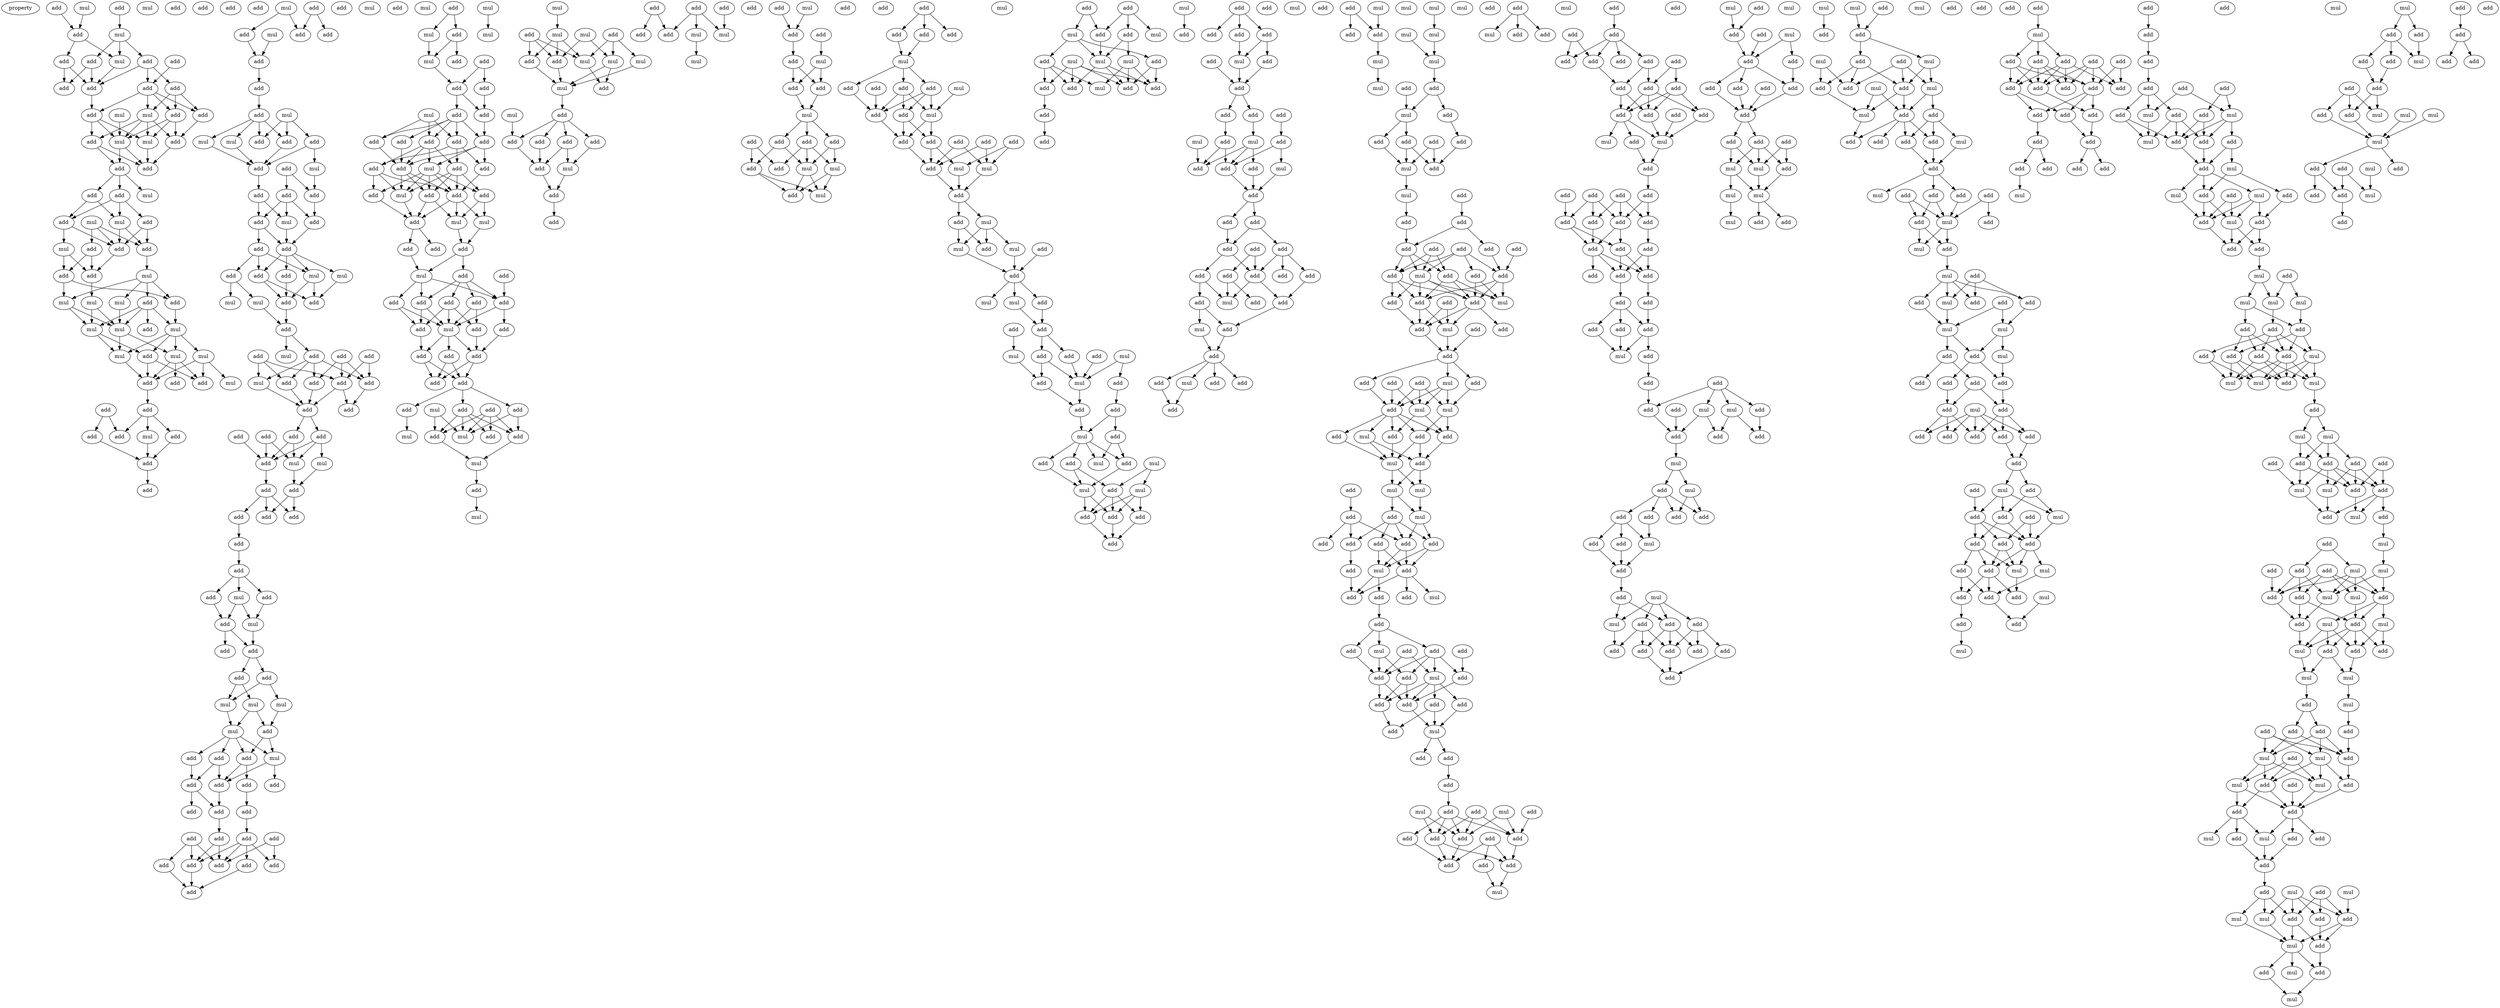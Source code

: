 digraph {
    node [fontcolor=black]
    property [mul=2,lf=1.1]
    0 [ label = mul ];
    1 [ label = add ];
    2 [ label = mul ];
    3 [ label = add ];
    4 [ label = mul ];
    5 [ label = add ];
    6 [ label = add ];
    7 [ label = mul ];
    8 [ label = add ];
    9 [ label = add ];
    10 [ label = add ];
    11 [ label = add ];
    12 [ label = add ];
    13 [ label = add ];
    14 [ label = add ];
    15 [ label = mul ];
    16 [ label = mul ];
    17 [ label = add ];
    18 [ label = add ];
    19 [ label = add ];
    20 [ label = mul ];
    21 [ label = mul ];
    22 [ label = add ];
    23 [ label = add ];
    24 [ label = add ];
    25 [ label = add ];
    26 [ label = add ];
    27 [ label = add ];
    28 [ label = mul ];
    29 [ label = add ];
    30 [ label = mul ];
    31 [ label = mul ];
    32 [ label = add ];
    33 [ label = mul ];
    34 [ label = add ];
    35 [ label = add ];
    36 [ label = add ];
    37 [ label = mul ];
    38 [ label = add ];
    39 [ label = add ];
    40 [ label = add ];
    41 [ label = mul ];
    42 [ label = add ];
    43 [ label = mul ];
    44 [ label = mul ];
    45 [ label = add ];
    46 [ label = mul ];
    47 [ label = mul ];
    48 [ label = mul ];
    49 [ label = add ];
    50 [ label = mul ];
    51 [ label = mul ];
    52 [ label = mul ];
    53 [ label = add ];
    54 [ label = add ];
    55 [ label = mul ];
    56 [ label = add ];
    57 [ label = add ];
    58 [ label = add ];
    59 [ label = add ];
    60 [ label = add ];
    61 [ label = add ];
    62 [ label = mul ];
    63 [ label = add ];
    64 [ label = add ];
    65 [ label = add ];
    66 [ label = add ];
    67 [ label = add ];
    68 [ label = add ];
    69 [ label = mul ];
    70 [ label = add ];
    71 [ label = add ];
    72 [ label = add ];
    73 [ label = add ];
    74 [ label = mul ];
    75 [ label = add ];
    76 [ label = add ];
    77 [ label = mul ];
    78 [ label = add ];
    79 [ label = mul ];
    80 [ label = add ];
    81 [ label = mul ];
    82 [ label = add ];
    83 [ label = add ];
    84 [ label = mul ];
    85 [ label = add ];
    86 [ label = add ];
    87 [ label = add ];
    88 [ label = add ];
    89 [ label = add ];
    90 [ label = add ];
    91 [ label = add ];
    92 [ label = mul ];
    93 [ label = add ];
    94 [ label = add ];
    95 [ label = add ];
    96 [ label = mul ];
    97 [ label = mul ];
    98 [ label = add ];
    99 [ label = add ];
    100 [ label = mul ];
    101 [ label = mul ];
    102 [ label = add ];
    103 [ label = add ];
    104 [ label = add ];
    105 [ label = add ];
    106 [ label = add ];
    107 [ label = mul ];
    108 [ label = add ];
    109 [ label = add ];
    110 [ label = add ];
    111 [ label = mul ];
    112 [ label = add ];
    113 [ label = add ];
    114 [ label = add ];
    115 [ label = add ];
    116 [ label = add ];
    117 [ label = add ];
    118 [ label = add ];
    119 [ label = add ];
    120 [ label = add ];
    121 [ label = add ];
    122 [ label = mul ];
    123 [ label = mul ];
    124 [ label = add ];
    125 [ label = add ];
    126 [ label = add ];
    127 [ label = add ];
    128 [ label = add ];
    129 [ label = add ];
    130 [ label = mul ];
    131 [ label = add ];
    132 [ label = add ];
    133 [ label = mul ];
    134 [ label = add ];
    135 [ label = add ];
    136 [ label = add ];
    137 [ label = add ];
    138 [ label = mul ];
    139 [ label = add ];
    140 [ label = add ];
    141 [ label = add ];
    142 [ label = add ];
    143 [ label = mul ];
    144 [ label = mul ];
    145 [ label = mul ];
    146 [ label = mul ];
    147 [ label = add ];
    148 [ label = add ];
    149 [ label = add ];
    150 [ label = mul ];
    151 [ label = add ];
    152 [ label = mul ];
    153 [ label = add ];
    154 [ label = add ];
    155 [ label = add ];
    156 [ label = add ];
    157 [ label = add ];
    158 [ label = add ];
    159 [ label = add ];
    160 [ label = add ];
    161 [ label = add ];
    162 [ label = add ];
    163 [ label = add ];
    164 [ label = add ];
    165 [ label = add ];
    166 [ label = add ];
    167 [ label = add ];
    168 [ label = add ];
    169 [ label = add ];
    170 [ label = add ];
    171 [ label = mul ];
    172 [ label = add ];
    173 [ label = add ];
    174 [ label = add ];
    175 [ label = mul ];
    176 [ label = add ];
    177 [ label = add ];
    178 [ label = mul ];
    179 [ label = add ];
    180 [ label = add ];
    181 [ label = add ];
    182 [ label = add ];
    183 [ label = add ];
    184 [ label = add ];
    185 [ label = add ];
    186 [ label = add ];
    187 [ label = mul ];
    188 [ label = add ];
    189 [ label = add ];
    190 [ label = add ];
    191 [ label = mul ];
    192 [ label = add ];
    193 [ label = add ];
    194 [ label = add ];
    195 [ label = add ];
    196 [ label = mul ];
    197 [ label = mul ];
    198 [ label = add ];
    199 [ label = add ];
    200 [ label = add ];
    201 [ label = add ];
    202 [ label = mul ];
    203 [ label = add ];
    204 [ label = add ];
    205 [ label = add ];
    206 [ label = add ];
    207 [ label = add ];
    208 [ label = add ];
    209 [ label = add ];
    210 [ label = add ];
    211 [ label = add ];
    212 [ label = add ];
    213 [ label = mul ];
    214 [ label = add ];
    215 [ label = add ];
    216 [ label = add ];
    217 [ label = add ];
    218 [ label = add ];
    219 [ label = mul ];
    220 [ label = add ];
    221 [ label = add ];
    222 [ label = add ];
    223 [ label = add ];
    224 [ label = add ];
    225 [ label = mul ];
    226 [ label = add ];
    227 [ label = mul ];
    228 [ label = add ];
    229 [ label = mul ];
    230 [ label = add ];
    231 [ label = mul ];
    232 [ label = mul ];
    233 [ label = mul ];
    234 [ label = mul ];
    235 [ label = mul ];
    236 [ label = mul ];
    237 [ label = add ];
    238 [ label = add ];
    239 [ label = mul ];
    240 [ label = mul ];
    241 [ label = mul ];
    242 [ label = add ];
    243 [ label = add ];
    244 [ label = add ];
    245 [ label = mul ];
    246 [ label = add ];
    247 [ label = mul ];
    248 [ label = add ];
    249 [ label = add ];
    250 [ label = add ];
    251 [ label = add ];
    252 [ label = add ];
    253 [ label = mul ];
    254 [ label = add ];
    255 [ label = add ];
    256 [ label = add ];
    257 [ label = add ];
    258 [ label = add ];
    259 [ label = mul ];
    260 [ label = add ];
    261 [ label = mul ];
    262 [ label = add ];
    263 [ label = mul ];
    264 [ label = add ];
    265 [ label = add ];
    266 [ label = mul ];
    267 [ label = add ];
    268 [ label = add ];
    269 [ label = add ];
    270 [ label = add ];
    271 [ label = mul ];
    272 [ label = add ];
    273 [ label = add ];
    274 [ label = mul ];
    275 [ label = add ];
    276 [ label = add ];
    277 [ label = add ];
    278 [ label = add ];
    279 [ label = add ];
    280 [ label = mul ];
    281 [ label = add ];
    282 [ label = add ];
    283 [ label = mul ];
    284 [ label = add ];
    285 [ label = mul ];
    286 [ label = add ];
    287 [ label = add ];
    288 [ label = add ];
    289 [ label = add ];
    290 [ label = mul ];
    291 [ label = add ];
    292 [ label = add ];
    293 [ label = add ];
    294 [ label = mul ];
    295 [ label = add ];
    296 [ label = add ];
    297 [ label = add ];
    298 [ label = mul ];
    299 [ label = add ];
    300 [ label = add ];
    301 [ label = add ];
    302 [ label = add ];
    303 [ label = add ];
    304 [ label = add ];
    305 [ label = mul ];
    306 [ label = mul ];
    307 [ label = add ];
    308 [ label = mul ];
    309 [ label = add ];
    310 [ label = mul ];
    311 [ label = add ];
    312 [ label = add ];
    313 [ label = mul ];
    314 [ label = mul ];
    315 [ label = add ];
    316 [ label = mul ];
    317 [ label = add ];
    318 [ label = mul ];
    319 [ label = add ];
    320 [ label = add ];
    321 [ label = mul ];
    322 [ label = add ];
    323 [ label = add ];
    324 [ label = add ];
    325 [ label = mul ];
    326 [ label = add ];
    327 [ label = mul ];
    328 [ label = add ];
    329 [ label = add ];
    330 [ label = add ];
    331 [ label = mul ];
    332 [ label = add ];
    333 [ label = add ];
    334 [ label = add ];
    335 [ label = add ];
    336 [ label = mul ];
    337 [ label = mul ];
    338 [ label = add ];
    339 [ label = mul ];
    340 [ label = mul ];
    341 [ label = add ];
    342 [ label = add ];
    343 [ label = add ];
    344 [ label = add ];
    345 [ label = add ];
    346 [ label = add ];
    347 [ label = mul ];
    348 [ label = add ];
    349 [ label = add ];
    350 [ label = mul ];
    351 [ label = add ];
    352 [ label = mul ];
    353 [ label = mul ];
    354 [ label = add ];
    355 [ label = mul ];
    356 [ label = add ];
    357 [ label = add ];
    358 [ label = add ];
    359 [ label = add ];
    360 [ label = mul ];
    361 [ label = add ];
    362 [ label = add ];
    363 [ label = mul ];
    364 [ label = add ];
    365 [ label = add ];
    366 [ label = add ];
    367 [ label = add ];
    368 [ label = add ];
    369 [ label = add ];
    370 [ label = mul ];
    371 [ label = add ];
    372 [ label = add ];
    373 [ label = add ];
    374 [ label = add ];
    375 [ label = add ];
    376 [ label = mul ];
    377 [ label = add ];
    378 [ label = mul ];
    379 [ label = add ];
    380 [ label = mul ];
    381 [ label = add ];
    382 [ label = add ];
    383 [ label = add ];
    384 [ label = add ];
    385 [ label = add ];
    386 [ label = add ];
    387 [ label = add ];
    388 [ label = add ];
    389 [ label = add ];
    390 [ label = add ];
    391 [ label = add ];
    392 [ label = add ];
    393 [ label = add ];
    394 [ label = add ];
    395 [ label = add ];
    396 [ label = mul ];
    397 [ label = add ];
    398 [ label = add ];
    399 [ label = add ];
    400 [ label = add ];
    401 [ label = mul ];
    402 [ label = add ];
    403 [ label = mul ];
    404 [ label = add ];
    405 [ label = add ];
    406 [ label = mul ];
    407 [ label = add ];
    408 [ label = add ];
    409 [ label = add ];
    410 [ label = add ];
    411 [ label = mul ];
    412 [ label = add ];
    413 [ label = add ];
    414 [ label = mul ];
    415 [ label = mul ];
    416 [ label = mul ];
    417 [ label = mul ];
    418 [ label = mul ];
    419 [ label = mul ];
    420 [ label = mul ];
    421 [ label = add ];
    422 [ label = mul ];
    423 [ label = add ];
    424 [ label = add ];
    425 [ label = mul ];
    426 [ label = add ];
    427 [ label = add ];
    428 [ label = add ];
    429 [ label = add ];
    430 [ label = add ];
    431 [ label = mul ];
    432 [ label = mul ];
    433 [ label = add ];
    434 [ label = add ];
    435 [ label = add ];
    436 [ label = add ];
    437 [ label = add ];
    438 [ label = add ];
    439 [ label = add ];
    440 [ label = add ];
    441 [ label = mul ];
    442 [ label = add ];
    443 [ label = add ];
    444 [ label = add ];
    445 [ label = add ];
    446 [ label = add ];
    447 [ label = mul ];
    448 [ label = add ];
    449 [ label = add ];
    450 [ label = add ];
    451 [ label = mul ];
    452 [ label = add ];
    453 [ label = add ];
    454 [ label = add ];
    455 [ label = add ];
    456 [ label = add ];
    457 [ label = add ];
    458 [ label = add ];
    459 [ label = add ];
    460 [ label = mul ];
    461 [ label = mul ];
    462 [ label = mul ];
    463 [ label = add ];
    464 [ label = add ];
    465 [ label = add ];
    466 [ label = add ];
    467 [ label = mul ];
    468 [ label = add ];
    469 [ label = add ];
    470 [ label = mul ];
    471 [ label = mul ];
    472 [ label = add ];
    473 [ label = mul ];
    474 [ label = add ];
    475 [ label = add ];
    476 [ label = mul ];
    477 [ label = add ];
    478 [ label = add ];
    479 [ label = add ];
    480 [ label = add ];
    481 [ label = add ];
    482 [ label = add ];
    483 [ label = mul ];
    484 [ label = add ];
    485 [ label = add ];
    486 [ label = mul ];
    487 [ label = add ];
    488 [ label = add ];
    489 [ label = add ];
    490 [ label = add ];
    491 [ label = mul ];
    492 [ label = add ];
    493 [ label = add ];
    494 [ label = add ];
    495 [ label = add ];
    496 [ label = mul ];
    497 [ label = add ];
    498 [ label = add ];
    499 [ label = add ];
    500 [ label = add ];
    501 [ label = add ];
    502 [ label = add ];
    503 [ label = add ];
    504 [ label = mul ];
    505 [ label = add ];
    506 [ label = add ];
    507 [ label = add ];
    508 [ label = add ];
    509 [ label = mul ];
    510 [ label = add ];
    511 [ label = add ];
    512 [ label = mul ];
    513 [ label = add ];
    514 [ label = add ];
    515 [ label = add ];
    516 [ label = add ];
    517 [ label = add ];
    518 [ label = add ];
    519 [ label = add ];
    520 [ label = add ];
    521 [ label = add ];
    522 [ label = mul ];
    523 [ label = add ];
    524 [ label = mul ];
    525 [ label = add ];
    526 [ label = add ];
    527 [ label = mul ];
    528 [ label = add ];
    529 [ label = add ];
    530 [ label = add ];
    531 [ label = add ];
    532 [ label = add ];
    533 [ label = add ];
    534 [ label = add ];
    535 [ label = add ];
    536 [ label = add ];
    537 [ label = add ];
    538 [ label = add ];
    539 [ label = add ];
    540 [ label = add ];
    541 [ label = add ];
    542 [ label = add ];
    543 [ label = add ];
    544 [ label = mul ];
    545 [ label = mul ];
    546 [ label = add ];
    547 [ label = add ];
    548 [ label = add ];
    549 [ label = add ];
    550 [ label = add ];
    551 [ label = add ];
    552 [ label = add ];
    553 [ label = add ];
    554 [ label = add ];
    555 [ label = add ];
    556 [ label = add ];
    557 [ label = add ];
    558 [ label = add ];
    559 [ label = add ];
    560 [ label = add ];
    561 [ label = add ];
    562 [ label = add ];
    563 [ label = add ];
    564 [ label = add ];
    565 [ label = add ];
    566 [ label = mul ];
    567 [ label = add ];
    568 [ label = add ];
    569 [ label = add ];
    570 [ label = mul ];
    571 [ label = add ];
    572 [ label = mul ];
    573 [ label = add ];
    574 [ label = add ];
    575 [ label = add ];
    576 [ label = add ];
    577 [ label = add ];
    578 [ label = mul ];
    579 [ label = add ];
    580 [ label = mul ];
    581 [ label = add ];
    582 [ label = add ];
    583 [ label = add ];
    584 [ label = add ];
    585 [ label = add ];
    586 [ label = add ];
    587 [ label = mul ];
    588 [ label = add ];
    589 [ label = add ];
    590 [ label = add ];
    591 [ label = mul ];
    592 [ label = mul ];
    593 [ label = add ];
    594 [ label = add ];
    595 [ label = add ];
    596 [ label = add ];
    597 [ label = add ];
    598 [ label = add ];
    599 [ label = add ];
    600 [ label = add ];
    601 [ label = add ];
    602 [ label = mul ];
    603 [ label = add ];
    604 [ label = mul ];
    605 [ label = mul ];
    606 [ label = add ];
    607 [ label = add ];
    608 [ label = add ];
    609 [ label = add ];
    610 [ label = add ];
    611 [ label = add ];
    612 [ label = add ];
    613 [ label = add ];
    614 [ label = add ];
    615 [ label = add ];
    616 [ label = mul ];
    617 [ label = add ];
    618 [ label = add ];
    619 [ label = add ];
    620 [ label = mul ];
    621 [ label = add ];
    622 [ label = mul ];
    623 [ label = mul ];
    624 [ label = mul ];
    625 [ label = add ];
    626 [ label = mul ];
    627 [ label = add ];
    628 [ label = mul ];
    629 [ label = mul ];
    630 [ label = add ];
    631 [ label = add ];
    632 [ label = add ];
    633 [ label = add ];
    634 [ label = add ];
    635 [ label = mul ];
    636 [ label = add ];
    637 [ label = mul ];
    638 [ label = mul ];
    639 [ label = mul ];
    640 [ label = add ];
    641 [ label = add ];
    642 [ label = add ];
    643 [ label = mul ];
    644 [ label = add ];
    645 [ label = add ];
    646 [ label = mul ];
    647 [ label = add ];
    648 [ label = add ];
    649 [ label = add ];
    650 [ label = add ];
    651 [ label = add ];
    652 [ label = add ];
    653 [ label = add ];
    654 [ label = add ];
    655 [ label = mul ];
    656 [ label = add ];
    657 [ label = add ];
    658 [ label = add ];
    659 [ label = mul ];
    660 [ label = mul ];
    661 [ label = add ];
    662 [ label = mul ];
    663 [ label = add ];
    664 [ label = mul ];
    665 [ label = add ];
    666 [ label = add ];
    667 [ label = add ];
    668 [ label = add ];
    669 [ label = mul ];
    670 [ label = mul ];
    671 [ label = add ];
    672 [ label = add ];
    673 [ label = mul ];
    674 [ label = add ];
    675 [ label = add ];
    676 [ label = add ];
    677 [ label = add ];
    678 [ label = mul ];
    679 [ label = add ];
    680 [ label = add ];
    681 [ label = add ];
    682 [ label = add ];
    683 [ label = add ];
    684 [ label = add ];
    685 [ label = add ];
    686 [ label = add ];
    687 [ label = mul ];
    688 [ label = add ];
    689 [ label = add ];
    690 [ label = mul ];
    691 [ label = add ];
    692 [ label = add ];
    693 [ label = add ];
    694 [ label = add ];
    695 [ label = add ];
    696 [ label = add ];
    697 [ label = mul ];
    698 [ label = add ];
    699 [ label = mul ];
    700 [ label = add ];
    701 [ label = add ];
    702 [ label = add ];
    703 [ label = mul ];
    704 [ label = add ];
    705 [ label = add ];
    706 [ label = add ];
    707 [ label = add ];
    708 [ label = mul ];
    709 [ label = add ];
    710 [ label = mul ];
    711 [ label = add ];
    712 [ label = add ];
    713 [ label = add ];
    714 [ label = add ];
    715 [ label = add ];
    716 [ label = add ];
    717 [ label = add ];
    718 [ label = add ];
    719 [ label = add ];
    720 [ label = add ];
    721 [ label = add ];
    722 [ label = add ];
    723 [ label = add ];
    724 [ label = add ];
    725 [ label = add ];
    726 [ label = add ];
    727 [ label = add ];
    728 [ label = add ];
    729 [ label = add ];
    730 [ label = mul ];
    731 [ label = add ];
    732 [ label = add ];
    733 [ label = add ];
    734 [ label = add ];
    735 [ label = add ];
    736 [ label = add ];
    737 [ label = add ];
    738 [ label = mul ];
    739 [ label = add ];
    740 [ label = mul ];
    741 [ label = add ];
    742 [ label = add ];
    743 [ label = add ];
    744 [ label = add ];
    745 [ label = mul ];
    746 [ label = mul ];
    747 [ label = add ];
    748 [ label = add ];
    749 [ label = mul ];
    750 [ label = mul ];
    751 [ label = add ];
    752 [ label = add ];
    753 [ label = add ];
    754 [ label = add ];
    755 [ label = mul ];
    756 [ label = add ];
    757 [ label = add ];
    758 [ label = mul ];
    759 [ label = add ];
    760 [ label = mul ];
    761 [ label = mul ];
    762 [ label = mul ];
    763 [ label = add ];
    764 [ label = add ];
    765 [ label = add ];
    766 [ label = add ];
    767 [ label = add ];
    768 [ label = add ];
    769 [ label = add ];
    770 [ label = mul ];
    771 [ label = add ];
    772 [ label = mul ];
    773 [ label = mul ];
    774 [ label = mul ];
    775 [ label = add ];
    776 [ label = mul ];
    777 [ label = mul ];
    778 [ label = add ];
    779 [ label = add ];
    780 [ label = add ];
    781 [ label = add ];
    782 [ label = add ];
    783 [ label = mul ];
    784 [ label = mul ];
    785 [ label = add ];
    786 [ label = add ];
    787 [ label = mul ];
    788 [ label = add ];
    789 [ label = add ];
    790 [ label = add ];
    791 [ label = mul ];
    792 [ label = add ];
    793 [ label = mul ];
    794 [ label = add ];
    795 [ label = add ];
    796 [ label = add ];
    797 [ label = mul ];
    798 [ label = add ];
    799 [ label = mul ];
    800 [ label = add ];
    801 [ label = add ];
    802 [ label = mul ];
    803 [ label = mul ];
    804 [ label = mul ];
    805 [ label = add ];
    806 [ label = add ];
    807 [ label = mul ];
    808 [ label = add ];
    809 [ label = add ];
    810 [ label = add ];
    811 [ label = mul ];
    812 [ label = mul ];
    813 [ label = add ];
    814 [ label = mul ];
    815 [ label = add ];
    816 [ label = add ];
    817 [ label = add ];
    818 [ label = add ];
    819 [ label = mul ];
    820 [ label = add ];
    821 [ label = add ];
    822 [ label = mul ];
    823 [ label = add ];
    824 [ label = add ];
    825 [ label = mul ];
    826 [ label = mul ];
    827 [ label = add ];
    828 [ label = add ];
    829 [ label = add ];
    830 [ label = add ];
    831 [ label = add ];
    832 [ label = mul ];
    833 [ label = mul ];
    834 [ label = add ];
    835 [ label = add ];
    836 [ label = mul ];
    837 [ label = mul ];
    838 [ label = add ];
    839 [ label = add ];
    840 [ label = mul ];
    841 [ label = mul ];
    842 [ label = add ];
    843 [ label = add ];
    844 [ label = add ];
    845 [ label = mul ];
    846 [ label = add ];
    847 [ label = mul ];
    848 [ label = mul ];
    849 [ label = add ];
    850 [ label = add ];
    851 [ label = mul ];
    852 [ label = mul ];
    853 [ label = add ];
    854 [ label = add ];
    855 [ label = add ];
    856 [ label = add ];
    857 [ label = mul ];
    858 [ label = add ];
    859 [ label = add ];
    860 [ label = mul ];
    861 [ label = mul ];
    862 [ label = add ];
    863 [ label = mul ];
    864 [ label = add ];
    865 [ label = mul ];
    866 [ label = mul ];
    867 [ label = add ];
    868 [ label = add ];
    869 [ label = add ];
    870 [ label = add ];
    871 [ label = add ];
    872 [ label = mul ];
    873 [ label = add ];
    874 [ label = add ];
    875 [ label = add ];
    876 [ label = add ];
    877 [ label = add ];
    878 [ label = add ];
    0 -> 5 [ name = 0 ];
    1 -> 4 [ name = 1 ];
    3 -> 5 [ name = 2 ];
    4 -> 6 [ name = 3 ];
    4 -> 7 [ name = 4 ];
    4 -> 10 [ name = 5 ];
    5 -> 7 [ name = 6 ];
    5 -> 9 [ name = 7 ];
    6 -> 12 [ name = 8 ];
    6 -> 13 [ name = 9 ];
    7 -> 12 [ name = 10 ];
    8 -> 14 [ name = 11 ];
    9 -> 12 [ name = 12 ];
    9 -> 13 [ name = 13 ];
    10 -> 11 [ name = 14 ];
    10 -> 12 [ name = 15 ];
    10 -> 14 [ name = 16 ];
    11 -> 16 [ name = 17 ];
    11 -> 17 [ name = 18 ];
    11 -> 19 [ name = 19 ];
    12 -> 18 [ name = 20 ];
    14 -> 16 [ name = 21 ];
    14 -> 17 [ name = 22 ];
    14 -> 18 [ name = 23 ];
    14 -> 19 [ name = 24 ];
    15 -> 21 [ name = 25 ];
    16 -> 20 [ name = 26 ];
    16 -> 21 [ name = 27 ];
    16 -> 22 [ name = 28 ];
    16 -> 23 [ name = 29 ];
    17 -> 22 [ name = 30 ];
    18 -> 20 [ name = 31 ];
    18 -> 21 [ name = 32 ];
    18 -> 23 [ name = 33 ];
    19 -> 20 [ name = 34 ];
    19 -> 21 [ name = 35 ];
    19 -> 22 [ name = 36 ];
    20 -> 25 [ name = 37 ];
    21 -> 24 [ name = 38 ];
    21 -> 25 [ name = 39 ];
    22 -> 25 [ name = 40 ];
    23 -> 24 [ name = 41 ];
    23 -> 25 [ name = 42 ];
    24 -> 26 [ name = 43 ];
    24 -> 27 [ name = 44 ];
    24 -> 28 [ name = 45 ];
    26 -> 29 [ name = 46 ];
    26 -> 30 [ name = 47 ];
    26 -> 32 [ name = 48 ];
    27 -> 29 [ name = 49 ];
    27 -> 30 [ name = 50 ];
    29 -> 33 [ name = 51 ];
    29 -> 34 [ name = 52 ];
    30 -> 34 [ name = 53 ];
    30 -> 35 [ name = 54 ];
    31 -> 34 [ name = 55 ];
    31 -> 35 [ name = 56 ];
    31 -> 36 [ name = 57 ];
    32 -> 34 [ name = 58 ];
    32 -> 35 [ name = 59 ];
    33 -> 38 [ name = 60 ];
    33 -> 39 [ name = 61 ];
    34 -> 38 [ name = 62 ];
    35 -> 37 [ name = 63 ];
    36 -> 38 [ name = 64 ];
    36 -> 39 [ name = 65 ];
    37 -> 40 [ name = 66 ];
    37 -> 41 [ name = 67 ];
    37 -> 42 [ name = 68 ];
    37 -> 43 [ name = 69 ];
    38 -> 44 [ name = 70 ];
    39 -> 42 [ name = 71 ];
    39 -> 43 [ name = 72 ];
    40 -> 45 [ name = 73 ];
    40 -> 46 [ name = 74 ];
    40 -> 47 [ name = 75 ];
    40 -> 48 [ name = 76 ];
    41 -> 47 [ name = 77 ];
    42 -> 46 [ name = 78 ];
    43 -> 47 [ name = 79 ];
    43 -> 48 [ name = 80 ];
    44 -> 47 [ name = 81 ];
    44 -> 48 [ name = 82 ];
    46 -> 49 [ name = 83 ];
    46 -> 50 [ name = 84 ];
    46 -> 51 [ name = 85 ];
    46 -> 52 [ name = 86 ];
    47 -> 50 [ name = 87 ];
    47 -> 51 [ name = 88 ];
    48 -> 49 [ name = 89 ];
    48 -> 51 [ name = 90 ];
    49 -> 53 [ name = 91 ];
    49 -> 54 [ name = 92 ];
    50 -> 53 [ name = 93 ];
    50 -> 54 [ name = 94 ];
    50 -> 56 [ name = 95 ];
    51 -> 53 [ name = 96 ];
    52 -> 53 [ name = 97 ];
    52 -> 54 [ name = 98 ];
    52 -> 55 [ name = 99 ];
    53 -> 57 [ name = 100 ];
    57 -> 59 [ name = 101 ];
    57 -> 61 [ name = 102 ];
    57 -> 62 [ name = 103 ];
    58 -> 59 [ name = 104 ];
    58 -> 60 [ name = 105 ];
    60 -> 63 [ name = 106 ];
    61 -> 63 [ name = 107 ];
    62 -> 63 [ name = 108 ];
    63 -> 66 [ name = 109 ];
    69 -> 72 [ name = 110 ];
    69 -> 73 [ name = 111 ];
    70 -> 71 [ name = 112 ];
    70 -> 73 [ name = 113 ];
    72 -> 75 [ name = 114 ];
    74 -> 75 [ name = 115 ];
    75 -> 76 [ name = 116 ];
    76 -> 78 [ name = 117 ];
    77 -> 80 [ name = 118 ];
    77 -> 82 [ name = 119 ];
    77 -> 83 [ name = 120 ];
    78 -> 79 [ name = 121 ];
    78 -> 80 [ name = 122 ];
    78 -> 81 [ name = 123 ];
    78 -> 83 [ name = 124 ];
    79 -> 85 [ name = 125 ];
    80 -> 85 [ name = 126 ];
    81 -> 85 [ name = 127 ];
    82 -> 84 [ name = 128 ];
    82 -> 85 [ name = 129 ];
    84 -> 88 [ name = 130 ];
    85 -> 87 [ name = 131 ];
    86 -> 88 [ name = 132 ];
    86 -> 89 [ name = 133 ];
    87 -> 91 [ name = 134 ];
    87 -> 92 [ name = 135 ];
    88 -> 90 [ name = 136 ];
    89 -> 90 [ name = 137 ];
    89 -> 91 [ name = 138 ];
    89 -> 92 [ name = 139 ];
    90 -> 94 [ name = 140 ];
    91 -> 93 [ name = 141 ];
    91 -> 94 [ name = 142 ];
    92 -> 94 [ name = 143 ];
    93 -> 95 [ name = 144 ];
    93 -> 97 [ name = 145 ];
    93 -> 99 [ name = 146 ];
    94 -> 96 [ name = 147 ];
    94 -> 97 [ name = 148 ];
    94 -> 98 [ name = 149 ];
    94 -> 99 [ name = 150 ];
    95 -> 100 [ name = 151 ];
    95 -> 101 [ name = 152 ];
    96 -> 102 [ name = 153 ];
    97 -> 102 [ name = 154 ];
    97 -> 103 [ name = 155 ];
    98 -> 103 [ name = 156 ];
    99 -> 102 [ name = 157 ];
    99 -> 103 [ name = 158 ];
    101 -> 104 [ name = 159 ];
    103 -> 104 [ name = 160 ];
    104 -> 106 [ name = 161 ];
    104 -> 107 [ name = 162 ];
    105 -> 113 [ name = 163 ];
    105 -> 114 [ name = 164 ];
    106 -> 110 [ name = 165 ];
    106 -> 111 [ name = 166 ];
    106 -> 112 [ name = 167 ];
    106 -> 114 [ name = 168 ];
    108 -> 110 [ name = 169 ];
    108 -> 111 [ name = 170 ];
    108 -> 113 [ name = 171 ];
    109 -> 112 [ name = 172 ];
    109 -> 113 [ name = 173 ];
    109 -> 114 [ name = 174 ];
    110 -> 115 [ name = 175 ];
    111 -> 115 [ name = 176 ];
    112 -> 115 [ name = 177 ];
    113 -> 115 [ name = 178 ];
    113 -> 116 [ name = 179 ];
    114 -> 116 [ name = 180 ];
    115 -> 118 [ name = 181 ];
    115 -> 119 [ name = 182 ];
    117 -> 121 [ name = 183 ];
    118 -> 121 [ name = 184 ];
    118 -> 122 [ name = 185 ];
    118 -> 123 [ name = 186 ];
    119 -> 121 [ name = 187 ];
    119 -> 122 [ name = 188 ];
    120 -> 121 [ name = 189 ];
    120 -> 122 [ name = 190 ];
    121 -> 125 [ name = 191 ];
    122 -> 124 [ name = 192 ];
    123 -> 124 [ name = 193 ];
    124 -> 128 [ name = 194 ];
    124 -> 129 [ name = 195 ];
    125 -> 127 [ name = 196 ];
    125 -> 128 [ name = 197 ];
    125 -> 129 [ name = 198 ];
    127 -> 131 [ name = 199 ];
    131 -> 132 [ name = 200 ];
    132 -> 133 [ name = 201 ];
    132 -> 134 [ name = 202 ];
    132 -> 136 [ name = 203 ];
    133 -> 137 [ name = 204 ];
    133 -> 138 [ name = 205 ];
    134 -> 137 [ name = 206 ];
    136 -> 138 [ name = 207 ];
    137 -> 139 [ name = 208 ];
    137 -> 140 [ name = 209 ];
    138 -> 139 [ name = 210 ];
    139 -> 141 [ name = 211 ];
    139 -> 142 [ name = 212 ];
    141 -> 144 [ name = 213 ];
    141 -> 145 [ name = 214 ];
    142 -> 143 [ name = 215 ];
    142 -> 144 [ name = 216 ];
    143 -> 146 [ name = 217 ];
    143 -> 147 [ name = 218 ];
    144 -> 146 [ name = 219 ];
    145 -> 147 [ name = 220 ];
    146 -> 148 [ name = 221 ];
    146 -> 149 [ name = 222 ];
    146 -> 151 [ name = 223 ];
    146 -> 152 [ name = 224 ];
    147 -> 148 [ name = 225 ];
    147 -> 152 [ name = 226 ];
    148 -> 153 [ name = 227 ];
    148 -> 154 [ name = 228 ];
    149 -> 153 [ name = 229 ];
    149 -> 156 [ name = 230 ];
    151 -> 156 [ name = 231 ];
    152 -> 153 [ name = 232 ];
    152 -> 155 [ name = 233 ];
    153 -> 157 [ name = 234 ];
    154 -> 158 [ name = 235 ];
    156 -> 157 [ name = 236 ];
    156 -> 159 [ name = 237 ];
    157 -> 162 [ name = 238 ];
    158 -> 160 [ name = 239 ];
    160 -> 165 [ name = 240 ];
    160 -> 166 [ name = 241 ];
    160 -> 167 [ name = 242 ];
    160 -> 168 [ name = 243 ];
    161 -> 166 [ name = 244 ];
    161 -> 168 [ name = 245 ];
    162 -> 165 [ name = 246 ];
    162 -> 168 [ name = 247 ];
    163 -> 164 [ name = 248 ];
    163 -> 165 [ name = 249 ];
    163 -> 168 [ name = 250 ];
    164 -> 169 [ name = 251 ];
    165 -> 169 [ name = 252 ];
    167 -> 169 [ name = 253 ];
    170 -> 171 [ name = 254 ];
    170 -> 172 [ name = 255 ];
    171 -> 175 [ name = 256 ];
    172 -> 174 [ name = 257 ];
    172 -> 175 [ name = 258 ];
    173 -> 176 [ name = 259 ];
    173 -> 177 [ name = 260 ];
    175 -> 176 [ name = 261 ];
    176 -> 179 [ name = 262 ];
    176 -> 180 [ name = 263 ];
    177 -> 180 [ name = 264 ];
    178 -> 181 [ name = 265 ];
    178 -> 182 [ name = 266 ];
    178 -> 184 [ name = 267 ];
    179 -> 181 [ name = 268 ];
    179 -> 182 [ name = 269 ];
    179 -> 183 [ name = 270 ];
    179 -> 184 [ name = 271 ];
    179 -> 185 [ name = 272 ];
    180 -> 185 [ name = 273 ];
    181 -> 186 [ name = 274 ];
    181 -> 187 [ name = 275 ];
    181 -> 188 [ name = 276 ];
    181 -> 189 [ name = 277 ];
    182 -> 186 [ name = 278 ];
    182 -> 189 [ name = 279 ];
    182 -> 190 [ name = 280 ];
    183 -> 188 [ name = 281 ];
    184 -> 188 [ name = 282 ];
    185 -> 187 [ name = 283 ];
    185 -> 188 [ name = 284 ];
    185 -> 190 [ name = 285 ];
    186 -> 191 [ name = 286 ];
    186 -> 192 [ name = 287 ];
    186 -> 194 [ name = 288 ];
    187 -> 191 [ name = 289 ];
    187 -> 192 [ name = 290 ];
    187 -> 193 [ name = 291 ];
    187 -> 194 [ name = 292 ];
    187 -> 195 [ name = 293 ];
    188 -> 191 [ name = 294 ];
    188 -> 192 [ name = 295 ];
    188 -> 193 [ name = 296 ];
    189 -> 191 [ name = 297 ];
    189 -> 192 [ name = 298 ];
    189 -> 193 [ name = 299 ];
    189 -> 195 [ name = 300 ];
    190 -> 192 [ name = 301 ];
    191 -> 198 [ name = 302 ];
    192 -> 196 [ name = 303 ];
    192 -> 197 [ name = 304 ];
    192 -> 198 [ name = 305 ];
    193 -> 196 [ name = 306 ];
    193 -> 198 [ name = 307 ];
    194 -> 198 [ name = 308 ];
    195 -> 196 [ name = 309 ];
    195 -> 197 [ name = 310 ];
    196 -> 199 [ name = 311 ];
    197 -> 199 [ name = 312 ];
    198 -> 200 [ name = 313 ];
    198 -> 201 [ name = 314 ];
    199 -> 202 [ name = 315 ];
    199 -> 204 [ name = 316 ];
    200 -> 202 [ name = 317 ];
    202 -> 205 [ name = 318 ];
    202 -> 208 [ name = 319 ];
    202 -> 209 [ name = 320 ];
    203 -> 209 [ name = 321 ];
    204 -> 205 [ name = 322 ];
    204 -> 206 [ name = 323 ];
    204 -> 207 [ name = 324 ];
    204 -> 209 [ name = 325 ];
    205 -> 211 [ name = 326 ];
    205 -> 213 [ name = 327 ];
    206 -> 212 [ name = 328 ];
    206 -> 213 [ name = 329 ];
    207 -> 211 [ name = 330 ];
    207 -> 212 [ name = 331 ];
    207 -> 213 [ name = 332 ];
    208 -> 211 [ name = 333 ];
    208 -> 213 [ name = 334 ];
    209 -> 210 [ name = 335 ];
    209 -> 213 [ name = 336 ];
    210 -> 215 [ name = 337 ];
    211 -> 214 [ name = 338 ];
    212 -> 215 [ name = 339 ];
    213 -> 214 [ name = 340 ];
    213 -> 215 [ name = 341 ];
    213 -> 216 [ name = 342 ];
    214 -> 217 [ name = 343 ];
    214 -> 218 [ name = 344 ];
    215 -> 217 [ name = 345 ];
    215 -> 218 [ name = 346 ];
    216 -> 217 [ name = 347 ];
    216 -> 218 [ name = 348 ];
    218 -> 220 [ name = 349 ];
    218 -> 221 [ name = 350 ];
    218 -> 223 [ name = 351 ];
    219 -> 226 [ name = 352 ];
    219 -> 227 [ name = 353 ];
    220 -> 224 [ name = 354 ];
    220 -> 226 [ name = 355 ];
    220 -> 227 [ name = 356 ];
    220 -> 228 [ name = 357 ];
    221 -> 225 [ name = 358 ];
    222 -> 224 [ name = 359 ];
    222 -> 226 [ name = 360 ];
    222 -> 227 [ name = 361 ];
    222 -> 228 [ name = 362 ];
    223 -> 224 [ name = 363 ];
    223 -> 227 [ name = 364 ];
    224 -> 229 [ name = 365 ];
    226 -> 229 [ name = 366 ];
    229 -> 230 [ name = 367 ];
    230 -> 233 [ name = 368 ];
    231 -> 232 [ name = 369 ];
    234 -> 236 [ name = 370 ];
    235 -> 240 [ name = 371 ];
    235 -> 243 [ name = 372 ];
    236 -> 239 [ name = 373 ];
    236 -> 242 [ name = 374 ];
    236 -> 243 [ name = 375 ];
    237 -> 239 [ name = 376 ];
    237 -> 242 [ name = 377 ];
    237 -> 243 [ name = 378 ];
    238 -> 239 [ name = 379 ];
    238 -> 240 [ name = 380 ];
    238 -> 241 [ name = 381 ];
    239 -> 244 [ name = 382 ];
    240 -> 244 [ name = 383 ];
    240 -> 245 [ name = 384 ];
    241 -> 245 [ name = 385 ];
    242 -> 245 [ name = 386 ];
    243 -> 245 [ name = 387 ];
    245 -> 246 [ name = 388 ];
    246 -> 248 [ name = 389 ];
    246 -> 249 [ name = 390 ];
    246 -> 250 [ name = 391 ];
    246 -> 251 [ name = 392 ];
    247 -> 249 [ name = 393 ];
    248 -> 252 [ name = 394 ];
    248 -> 253 [ name = 395 ];
    249 -> 252 [ name = 396 ];
    250 -> 252 [ name = 397 ];
    251 -> 253 [ name = 398 ];
    252 -> 254 [ name = 399 ];
    253 -> 254 [ name = 400 ];
    254 -> 255 [ name = 401 ];
    256 -> 260 [ name = 402 ];
    256 -> 262 [ name = 403 ];
    257 -> 259 [ name = 404 ];
    257 -> 261 [ name = 405 ];
    257 -> 262 [ name = 406 ];
    258 -> 259 [ name = 407 ];
    261 -> 263 [ name = 408 ];
    265 -> 269 [ name = 409 ];
    266 -> 269 [ name = 410 ];
    268 -> 271 [ name = 411 ];
    269 -> 270 [ name = 412 ];
    270 -> 272 [ name = 413 ];
    270 -> 273 [ name = 414 ];
    271 -> 272 [ name = 415 ];
    271 -> 273 [ name = 416 ];
    272 -> 274 [ name = 417 ];
    273 -> 274 [ name = 418 ];
    274 -> 276 [ name = 419 ];
    274 -> 277 [ name = 420 ];
    274 -> 279 [ name = 421 ];
    276 -> 280 [ name = 422 ];
    276 -> 282 [ name = 423 ];
    276 -> 283 [ name = 424 ];
    277 -> 280 [ name = 425 ];
    277 -> 283 [ name = 426 ];
    278 -> 281 [ name = 427 ];
    278 -> 282 [ name = 428 ];
    279 -> 281 [ name = 429 ];
    279 -> 283 [ name = 430 ];
    280 -> 284 [ name = 431 ];
    280 -> 285 [ name = 432 ];
    281 -> 284 [ name = 433 ];
    281 -> 285 [ name = 434 ];
    283 -> 284 [ name = 435 ];
    283 -> 285 [ name = 436 ];
    286 -> 287 [ name = 437 ];
    286 -> 288 [ name = 438 ];
    286 -> 289 [ name = 439 ];
    287 -> 290 [ name = 440 ];
    288 -> 290 [ name = 441 ];
    290 -> 291 [ name = 442 ];
    290 -> 293 [ name = 443 ];
    290 -> 295 [ name = 444 ];
    291 -> 296 [ name = 445 ];
    291 -> 297 [ name = 446 ];
    291 -> 298 [ name = 447 ];
    292 -> 296 [ name = 448 ];
    293 -> 296 [ name = 449 ];
    293 -> 297 [ name = 450 ];
    293 -> 298 [ name = 451 ];
    294 -> 298 [ name = 452 ];
    295 -> 296 [ name = 453 ];
    296 -> 301 [ name = 454 ];
    297 -> 299 [ name = 455 ];
    297 -> 301 [ name = 456 ];
    298 -> 299 [ name = 457 ];
    298 -> 301 [ name = 458 ];
    299 -> 304 [ name = 459 ];
    299 -> 305 [ name = 460 ];
    300 -> 304 [ name = 461 ];
    300 -> 306 [ name = 462 ];
    301 -> 304 [ name = 463 ];
    302 -> 304 [ name = 464 ];
    302 -> 306 [ name = 465 ];
    303 -> 305 [ name = 466 ];
    303 -> 306 [ name = 467 ];
    304 -> 307 [ name = 468 ];
    305 -> 307 [ name = 469 ];
    306 -> 307 [ name = 470 ];
    307 -> 308 [ name = 471 ];
    307 -> 309 [ name = 472 ];
    308 -> 310 [ name = 473 ];
    308 -> 311 [ name = 474 ];
    308 -> 313 [ name = 475 ];
    309 -> 311 [ name = 476 ];
    309 -> 313 [ name = 477 ];
    310 -> 315 [ name = 478 ];
    312 -> 315 [ name = 479 ];
    313 -> 315 [ name = 480 ];
    315 -> 316 [ name = 481 ];
    315 -> 317 [ name = 482 ];
    315 -> 318 [ name = 483 ];
    317 -> 319 [ name = 484 ];
    318 -> 319 [ name = 485 ];
    319 -> 322 [ name = 486 ];
    319 -> 323 [ name = 487 ];
    320 -> 325 [ name = 488 ];
    321 -> 326 [ name = 489 ];
    321 -> 327 [ name = 490 ];
    322 -> 327 [ name = 491 ];
    322 -> 328 [ name = 492 ];
    323 -> 327 [ name = 493 ];
    324 -> 327 [ name = 494 ];
    325 -> 328 [ name = 495 ];
    326 -> 329 [ name = 496 ];
    327 -> 330 [ name = 497 ];
    328 -> 330 [ name = 498 ];
    329 -> 331 [ name = 499 ];
    329 -> 332 [ name = 500 ];
    330 -> 331 [ name = 501 ];
    331 -> 333 [ name = 502 ];
    331 -> 334 [ name = 503 ];
    331 -> 335 [ name = 504 ];
    331 -> 336 [ name = 505 ];
    332 -> 333 [ name = 506 ];
    332 -> 336 [ name = 507 ];
    333 -> 340 [ name = 508 ];
    334 -> 340 [ name = 509 ];
    335 -> 338 [ name = 510 ];
    335 -> 340 [ name = 511 ];
    337 -> 338 [ name = 512 ];
    337 -> 339 [ name = 513 ];
    338 -> 341 [ name = 514 ];
    338 -> 342 [ name = 515 ];
    338 -> 343 [ name = 516 ];
    339 -> 341 [ name = 517 ];
    339 -> 342 [ name = 518 ];
    339 -> 343 [ name = 519 ];
    340 -> 341 [ name = 520 ];
    340 -> 343 [ name = 521 ];
    341 -> 344 [ name = 522 ];
    342 -> 344 [ name = 523 ];
    343 -> 344 [ name = 524 ];
    345 -> 347 [ name = 525 ];
    345 -> 349 [ name = 526 ];
    346 -> 348 [ name = 527 ];
    346 -> 349 [ name = 528 ];
    346 -> 350 [ name = 529 ];
    347 -> 351 [ name = 530 ];
    347 -> 352 [ name = 531 ];
    347 -> 354 [ name = 532 ];
    348 -> 352 [ name = 533 ];
    348 -> 353 [ name = 534 ];
    349 -> 352 [ name = 535 ];
    351 -> 357 [ name = 536 ];
    351 -> 359 [ name = 537 ];
    351 -> 360 [ name = 538 ];
    352 -> 356 [ name = 539 ];
    352 -> 358 [ name = 540 ];
    352 -> 359 [ name = 541 ];
    353 -> 356 [ name = 542 ];
    353 -> 358 [ name = 543 ];
    353 -> 360 [ name = 544 ];
    354 -> 356 [ name = 545 ];
    354 -> 358 [ name = 546 ];
    355 -> 356 [ name = 547 ];
    355 -> 357 [ name = 548 ];
    355 -> 358 [ name = 549 ];
    355 -> 359 [ name = 550 ];
    357 -> 361 [ name = 551 ];
    361 -> 362 [ name = 552 ];
    363 -> 364 [ name = 553 ];
    365 -> 366 [ name = 554 ];
    365 -> 367 [ name = 555 ];
    365 -> 368 [ name = 556 ];
    367 -> 370 [ name = 557 ];
    367 -> 371 [ name = 558 ];
    368 -> 370 [ name = 559 ];
    369 -> 372 [ name = 560 ];
    370 -> 372 [ name = 561 ];
    371 -> 372 [ name = 562 ];
    372 -> 373 [ name = 563 ];
    372 -> 375 [ name = 564 ];
    373 -> 379 [ name = 565 ];
    374 -> 377 [ name = 566 ];
    375 -> 376 [ name = 567 ];
    376 -> 381 [ name = 568 ];
    376 -> 382 [ name = 569 ];
    376 -> 383 [ name = 570 ];
    377 -> 380 [ name = 571 ];
    377 -> 383 [ name = 572 ];
    378 -> 381 [ name = 573 ];
    379 -> 381 [ name = 574 ];
    379 -> 383 [ name = 575 ];
    380 -> 384 [ name = 576 ];
    382 -> 384 [ name = 577 ];
    383 -> 384 [ name = 578 ];
    384 -> 385 [ name = 579 ];
    384 -> 387 [ name = 580 ];
    385 -> 390 [ name = 581 ];
    387 -> 389 [ name = 582 ];
    387 -> 390 [ name = 583 ];
    388 -> 393 [ name = 584 ];
    388 -> 395 [ name = 585 ];
    389 -> 391 [ name = 586 ];
    389 -> 394 [ name = 587 ];
    389 -> 395 [ name = 588 ];
    390 -> 392 [ name = 589 ];
    390 -> 395 [ name = 590 ];
    392 -> 396 [ name = 591 ];
    392 -> 398 [ name = 592 ];
    393 -> 396 [ name = 593 ];
    393 -> 399 [ name = 594 ];
    394 -> 397 [ name = 595 ];
    395 -> 396 [ name = 596 ];
    395 -> 397 [ name = 597 ];
    397 -> 400 [ name = 598 ];
    398 -> 400 [ name = 599 ];
    398 -> 401 [ name = 600 ];
    400 -> 402 [ name = 601 ];
    401 -> 402 [ name = 602 ];
    402 -> 404 [ name = 603 ];
    402 -> 405 [ name = 604 ];
    402 -> 406 [ name = 605 ];
    402 -> 407 [ name = 606 ];
    404 -> 408 [ name = 607 ];
    406 -> 408 [ name = 608 ];
    410 -> 412 [ name = 609 ];
    410 -> 413 [ name = 610 ];
    411 -> 413 [ name = 611 ];
    413 -> 415 [ name = 612 ];
    415 -> 416 [ name = 613 ];
    417 -> 419 [ name = 614 ];
    418 -> 420 [ name = 615 ];
    419 -> 420 [ name = 616 ];
    420 -> 421 [ name = 617 ];
    421 -> 424 [ name = 618 ];
    421 -> 425 [ name = 619 ];
    423 -> 425 [ name = 620 ];
    424 -> 429 [ name = 621 ];
    425 -> 427 [ name = 622 ];
    425 -> 428 [ name = 623 ];
    426 -> 430 [ name = 624 ];
    426 -> 431 [ name = 625 ];
    427 -> 430 [ name = 626 ];
    427 -> 431 [ name = 627 ];
    428 -> 431 [ name = 628 ];
    429 -> 430 [ name = 629 ];
    431 -> 432 [ name = 630 ];
    432 -> 435 [ name = 631 ];
    433 -> 434 [ name = 632 ];
    434 -> 436 [ name = 633 ];
    434 -> 437 [ name = 634 ];
    435 -> 437 [ name = 635 ];
    436 -> 443 [ name = 636 ];
    437 -> 441 [ name = 637 ];
    437 -> 442 [ name = 638 ];
    437 -> 444 [ name = 639 ];
    438 -> 441 [ name = 640 ];
    438 -> 442 [ name = 641 ];
    438 -> 443 [ name = 642 ];
    438 -> 445 [ name = 643 ];
    439 -> 441 [ name = 644 ];
    439 -> 442 [ name = 645 ];
    439 -> 444 [ name = 646 ];
    440 -> 443 [ name = 647 ];
    441 -> 446 [ name = 648 ];
    441 -> 447 [ name = 649 ];
    441 -> 449 [ name = 650 ];
    441 -> 450 [ name = 651 ];
    442 -> 446 [ name = 652 ];
    442 -> 449 [ name = 653 ];
    442 -> 450 [ name = 654 ];
    443 -> 447 [ name = 655 ];
    443 -> 449 [ name = 656 ];
    443 -> 450 [ name = 657 ];
    444 -> 447 [ name = 658 ];
    444 -> 449 [ name = 659 ];
    444 -> 450 [ name = 660 ];
    445 -> 447 [ name = 661 ];
    445 -> 449 [ name = 662 ];
    446 -> 453 [ name = 663 ];
    448 -> 451 [ name = 664 ];
    448 -> 453 [ name = 665 ];
    449 -> 451 [ name = 666 ];
    449 -> 453 [ name = 667 ];
    449 -> 454 [ name = 668 ];
    450 -> 451 [ name = 669 ];
    450 -> 453 [ name = 670 ];
    451 -> 455 [ name = 671 ];
    452 -> 455 [ name = 672 ];
    453 -> 455 [ name = 673 ];
    455 -> 456 [ name = 674 ];
    455 -> 457 [ name = 675 ];
    455 -> 460 [ name = 676 ];
    456 -> 461 [ name = 677 ];
    457 -> 463 [ name = 678 ];
    458 -> 462 [ name = 679 ];
    458 -> 463 [ name = 680 ];
    459 -> 461 [ name = 681 ];
    459 -> 462 [ name = 682 ];
    459 -> 463 [ name = 683 ];
    460 -> 461 [ name = 684 ];
    460 -> 462 [ name = 685 ];
    460 -> 463 [ name = 686 ];
    461 -> 466 [ name = 687 ];
    461 -> 468 [ name = 688 ];
    462 -> 464 [ name = 689 ];
    462 -> 468 [ name = 690 ];
    463 -> 464 [ name = 691 ];
    463 -> 465 [ name = 692 ];
    463 -> 466 [ name = 693 ];
    463 -> 467 [ name = 694 ];
    463 -> 468 [ name = 695 ];
    464 -> 470 [ name = 696 ];
    465 -> 470 [ name = 697 ];
    466 -> 469 [ name = 698 ];
    466 -> 470 [ name = 699 ];
    467 -> 469 [ name = 700 ];
    467 -> 470 [ name = 701 ];
    468 -> 469 [ name = 702 ];
    469 -> 471 [ name = 703 ];
    469 -> 473 [ name = 704 ];
    470 -> 471 [ name = 705 ];
    470 -> 473 [ name = 706 ];
    471 -> 475 [ name = 707 ];
    471 -> 476 [ name = 708 ];
    472 -> 474 [ name = 709 ];
    473 -> 476 [ name = 710 ];
    474 -> 477 [ name = 711 ];
    474 -> 478 [ name = 712 ];
    474 -> 480 [ name = 713 ];
    475 -> 477 [ name = 714 ];
    475 -> 479 [ name = 715 ];
    475 -> 480 [ name = 716 ];
    475 -> 481 [ name = 717 ];
    476 -> 479 [ name = 718 ];
    476 -> 480 [ name = 719 ];
    477 -> 482 [ name = 720 ];
    479 -> 483 [ name = 721 ];
    479 -> 484 [ name = 722 ];
    480 -> 483 [ name = 723 ];
    480 -> 484 [ name = 724 ];
    481 -> 483 [ name = 725 ];
    481 -> 484 [ name = 726 ];
    482 -> 487 [ name = 727 ];
    483 -> 487 [ name = 728 ];
    483 -> 488 [ name = 729 ];
    484 -> 485 [ name = 730 ];
    484 -> 486 [ name = 731 ];
    484 -> 487 [ name = 732 ];
    488 -> 489 [ name = 733 ];
    489 -> 490 [ name = 734 ];
    489 -> 491 [ name = 735 ];
    489 -> 493 [ name = 736 ];
    490 -> 498 [ name = 737 ];
    491 -> 495 [ name = 738 ];
    491 -> 498 [ name = 739 ];
    492 -> 497 [ name = 740 ];
    493 -> 495 [ name = 741 ];
    493 -> 496 [ name = 742 ];
    493 -> 497 [ name = 743 ];
    493 -> 498 [ name = 744 ];
    494 -> 496 [ name = 745 ];
    494 -> 498 [ name = 746 ];
    495 -> 499 [ name = 747 ];
    495 -> 501 [ name = 748 ];
    496 -> 499 [ name = 749 ];
    496 -> 500 [ name = 750 ];
    496 -> 501 [ name = 751 ];
    496 -> 502 [ name = 752 ];
    497 -> 501 [ name = 753 ];
    498 -> 499 [ name = 754 ];
    498 -> 501 [ name = 755 ];
    499 -> 503 [ name = 756 ];
    500 -> 504 [ name = 757 ];
    501 -> 504 [ name = 758 ];
    502 -> 503 [ name = 759 ];
    502 -> 504 [ name = 760 ];
    504 -> 505 [ name = 761 ];
    504 -> 506 [ name = 762 ];
    506 -> 507 [ name = 763 ];
    507 -> 510 [ name = 764 ];
    508 -> 514 [ name = 765 ];
    509 -> 514 [ name = 766 ];
    509 -> 517 [ name = 767 ];
    510 -> 513 [ name = 768 ];
    510 -> 514 [ name = 769 ];
    510 -> 516 [ name = 770 ];
    510 -> 517 [ name = 771 ];
    511 -> 514 [ name = 772 ];
    511 -> 516 [ name = 773 ];
    511 -> 517 [ name = 774 ];
    512 -> 516 [ name = 775 ];
    512 -> 517 [ name = 776 ];
    513 -> 520 [ name = 777 ];
    514 -> 518 [ name = 778 ];
    515 -> 518 [ name = 779 ];
    515 -> 519 [ name = 780 ];
    515 -> 520 [ name = 781 ];
    516 -> 518 [ name = 782 ];
    516 -> 520 [ name = 783 ];
    517 -> 520 [ name = 784 ];
    518 -> 522 [ name = 785 ];
    519 -> 522 [ name = 786 ];
    523 -> 524 [ name = 787 ];
    523 -> 525 [ name = 788 ];
    523 -> 526 [ name = 789 ];
    528 -> 529 [ name = 790 ];
    529 -> 531 [ name = 791 ];
    529 -> 533 [ name = 792 ];
    529 -> 534 [ name = 793 ];
    529 -> 535 [ name = 794 ];
    530 -> 531 [ name = 795 ];
    530 -> 533 [ name = 796 ];
    532 -> 536 [ name = 797 ];
    532 -> 538 [ name = 798 ];
    533 -> 537 [ name = 799 ];
    534 -> 536 [ name = 800 ];
    534 -> 537 [ name = 801 ];
    536 -> 539 [ name = 802 ];
    536 -> 540 [ name = 803 ];
    536 -> 542 [ name = 804 ];
    537 -> 539 [ name = 805 ];
    537 -> 540 [ name = 806 ];
    538 -> 539 [ name = 807 ];
    538 -> 540 [ name = 808 ];
    538 -> 542 [ name = 809 ];
    539 -> 543 [ name = 810 ];
    539 -> 544 [ name = 811 ];
    539 -> 545 [ name = 812 ];
    540 -> 545 [ name = 813 ];
    541 -> 545 [ name = 814 ];
    542 -> 545 [ name = 815 ];
    543 -> 546 [ name = 816 ];
    545 -> 546 [ name = 817 ];
    546 -> 549 [ name = 818 ];
    547 -> 551 [ name = 819 ];
    547 -> 552 [ name = 820 ];
    547 -> 553 [ name = 821 ];
    548 -> 551 [ name = 822 ];
    549 -> 553 [ name = 823 ];
    549 -> 554 [ name = 824 ];
    550 -> 552 [ name = 825 ];
    550 -> 553 [ name = 826 ];
    550 -> 554 [ name = 827 ];
    551 -> 555 [ name = 828 ];
    551 -> 557 [ name = 829 ];
    552 -> 557 [ name = 830 ];
    553 -> 555 [ name = 831 ];
    553 -> 557 [ name = 832 ];
    554 -> 556 [ name = 833 ];
    555 -> 558 [ name = 834 ];
    555 -> 559 [ name = 835 ];
    556 -> 558 [ name = 836 ];
    556 -> 559 [ name = 837 ];
    557 -> 558 [ name = 838 ];
    557 -> 559 [ name = 839 ];
    557 -> 560 [ name = 840 ];
    558 -> 562 [ name = 841 ];
    559 -> 561 [ name = 842 ];
    561 -> 563 [ name = 843 ];
    561 -> 564 [ name = 844 ];
    561 -> 565 [ name = 845 ];
    562 -> 565 [ name = 846 ];
    563 -> 566 [ name = 847 ];
    564 -> 566 [ name = 848 ];
    565 -> 566 [ name = 849 ];
    565 -> 567 [ name = 850 ];
    567 -> 568 [ name = 851 ];
    568 -> 573 [ name = 852 ];
    569 -> 570 [ name = 853 ];
    569 -> 572 [ name = 854 ];
    569 -> 573 [ name = 855 ];
    569 -> 574 [ name = 856 ];
    570 -> 576 [ name = 857 ];
    570 -> 577 [ name = 858 ];
    571 -> 576 [ name = 859 ];
    572 -> 575 [ name = 860 ];
    572 -> 577 [ name = 861 ];
    573 -> 576 [ name = 862 ];
    574 -> 575 [ name = 863 ];
    576 -> 578 [ name = 864 ];
    578 -> 579 [ name = 865 ];
    578 -> 580 [ name = 866 ];
    579 -> 582 [ name = 867 ];
    579 -> 583 [ name = 868 ];
    579 -> 584 [ name = 869 ];
    579 -> 585 [ name = 870 ];
    580 -> 583 [ name = 871 ];
    580 -> 584 [ name = 872 ];
    582 -> 586 [ name = 873 ];
    582 -> 587 [ name = 874 ];
    582 -> 588 [ name = 875 ];
    585 -> 587 [ name = 876 ];
    586 -> 589 [ name = 877 ];
    587 -> 589 [ name = 878 ];
    588 -> 589 [ name = 879 ];
    589 -> 590 [ name = 880 ];
    590 -> 592 [ name = 881 ];
    590 -> 593 [ name = 882 ];
    591 -> 592 [ name = 883 ];
    591 -> 593 [ name = 884 ];
    591 -> 594 [ name = 885 ];
    591 -> 595 [ name = 886 ];
    592 -> 600 [ name = 887 ];
    593 -> 597 [ name = 888 ];
    593 -> 598 [ name = 889 ];
    593 -> 599 [ name = 890 ];
    594 -> 596 [ name = 891 ];
    594 -> 597 [ name = 892 ];
    594 -> 599 [ name = 893 ];
    595 -> 597 [ name = 894 ];
    595 -> 598 [ name = 895 ];
    595 -> 600 [ name = 896 ];
    596 -> 601 [ name = 897 ];
    597 -> 601 [ name = 898 ];
    598 -> 601 [ name = 899 ];
    602 -> 607 [ name = 900 ];
    603 -> 607 [ name = 901 ];
    605 -> 608 [ name = 902 ];
    605 -> 609 [ name = 903 ];
    606 -> 608 [ name = 904 ];
    607 -> 608 [ name = 905 ];
    608 -> 610 [ name = 906 ];
    608 -> 611 [ name = 907 ];
    608 -> 613 [ name = 908 ];
    609 -> 610 [ name = 909 ];
    610 -> 614 [ name = 910 ];
    611 -> 614 [ name = 911 ];
    612 -> 614 [ name = 912 ];
    613 -> 614 [ name = 913 ];
    614 -> 615 [ name = 914 ];
    614 -> 617 [ name = 915 ];
    615 -> 620 [ name = 916 ];
    615 -> 622 [ name = 917 ];
    616 -> 619 [ name = 918 ];
    617 -> 620 [ name = 919 ];
    617 -> 621 [ name = 920 ];
    617 -> 622 [ name = 921 ];
    618 -> 621 [ name = 922 ];
    618 -> 622 [ name = 923 ];
    620 -> 623 [ name = 924 ];
    620 -> 624 [ name = 925 ];
    621 -> 624 [ name = 926 ];
    622 -> 624 [ name = 927 ];
    623 -> 626 [ name = 928 ];
    624 -> 625 [ name = 929 ];
    624 -> 627 [ name = 930 ];
    628 -> 632 [ name = 931 ];
    631 -> 632 [ name = 932 ];
    632 -> 636 [ name = 933 ];
    632 -> 637 [ name = 934 ];
    634 -> 639 [ name = 935 ];
    634 -> 641 [ name = 936 ];
    634 -> 642 [ name = 937 ];
    635 -> 640 [ name = 938 ];
    635 -> 642 [ name = 939 ];
    636 -> 640 [ name = 940 ];
    636 -> 641 [ name = 941 ];
    636 -> 642 [ name = 942 ];
    637 -> 639 [ name = 943 ];
    637 -> 641 [ name = 944 ];
    638 -> 643 [ name = 945 ];
    638 -> 644 [ name = 946 ];
    639 -> 644 [ name = 947 ];
    639 -> 645 [ name = 948 ];
    640 -> 643 [ name = 949 ];
    641 -> 643 [ name = 950 ];
    641 -> 644 [ name = 951 ];
    643 -> 649 [ name = 952 ];
    644 -> 647 [ name = 953 ];
    644 -> 648 [ name = 954 ];
    644 -> 649 [ name = 955 ];
    644 -> 650 [ name = 956 ];
    645 -> 646 [ name = 957 ];
    645 -> 648 [ name = 958 ];
    645 -> 650 [ name = 959 ];
    646 -> 651 [ name = 960 ];
    648 -> 651 [ name = 961 ];
    650 -> 651 [ name = 962 ];
    651 -> 654 [ name = 963 ];
    651 -> 655 [ name = 964 ];
    651 -> 656 [ name = 965 ];
    652 -> 657 [ name = 966 ];
    652 -> 659 [ name = 967 ];
    653 -> 658 [ name = 968 ];
    653 -> 659 [ name = 969 ];
    654 -> 659 [ name = 970 ];
    656 -> 658 [ name = 971 ];
    656 -> 659 [ name = 972 ];
    658 -> 660 [ name = 973 ];
    658 -> 661 [ name = 974 ];
    659 -> 660 [ name = 975 ];
    659 -> 661 [ name = 976 ];
    661 -> 662 [ name = 977 ];
    662 -> 664 [ name = 978 ];
    662 -> 665 [ name = 979 ];
    662 -> 666 [ name = 980 ];
    662 -> 667 [ name = 981 ];
    663 -> 664 [ name = 982 ];
    663 -> 665 [ name = 983 ];
    663 -> 666 [ name = 984 ];
    664 -> 670 [ name = 985 ];
    666 -> 669 [ name = 986 ];
    667 -> 670 [ name = 987 ];
    668 -> 669 [ name = 988 ];
    668 -> 670 [ name = 989 ];
    669 -> 671 [ name = 990 ];
    669 -> 673 [ name = 991 ];
    670 -> 671 [ name = 992 ];
    670 -> 672 [ name = 993 ];
    671 -> 675 [ name = 994 ];
    671 -> 676 [ name = 995 ];
    672 -> 674 [ name = 996 ];
    672 -> 677 [ name = 997 ];
    673 -> 675 [ name = 998 ];
    675 -> 680 [ name = 999 ];
    676 -> 679 [ name = 1000 ];
    677 -> 679 [ name = 1001 ];
    677 -> 680 [ name = 1002 ];
    678 -> 681 [ name = 1003 ];
    678 -> 682 [ name = 1004 ];
    678 -> 683 [ name = 1005 ];
    678 -> 684 [ name = 1006 ];
    678 -> 685 [ name = 1007 ];
    679 -> 683 [ name = 1008 ];
    679 -> 684 [ name = 1009 ];
    679 -> 685 [ name = 1010 ];
    680 -> 681 [ name = 1011 ];
    680 -> 682 [ name = 1012 ];
    680 -> 684 [ name = 1013 ];
    681 -> 686 [ name = 1014 ];
    682 -> 686 [ name = 1015 ];
    686 -> 687 [ name = 1016 ];
    686 -> 688 [ name = 1017 ];
    687 -> 690 [ name = 1018 ];
    687 -> 691 [ name = 1019 ];
    687 -> 692 [ name = 1020 ];
    688 -> 690 [ name = 1021 ];
    688 -> 691 [ name = 1022 ];
    689 -> 692 [ name = 1023 ];
    690 -> 694 [ name = 1024 ];
    691 -> 694 [ name = 1025 ];
    691 -> 696 [ name = 1026 ];
    692 -> 694 [ name = 1027 ];
    692 -> 695 [ name = 1028 ];
    692 -> 696 [ name = 1029 ];
    693 -> 694 [ name = 1030 ];
    693 -> 695 [ name = 1031 ];
    694 -> 697 [ name = 1032 ];
    694 -> 698 [ name = 1033 ];
    694 -> 699 [ name = 1034 ];
    695 -> 697 [ name = 1035 ];
    695 -> 698 [ name = 1036 ];
    696 -> 697 [ name = 1037 ];
    696 -> 698 [ name = 1038 ];
    696 -> 700 [ name = 1039 ];
    697 -> 704 [ name = 1040 ];
    698 -> 701 [ name = 1041 ];
    698 -> 702 [ name = 1042 ];
    698 -> 704 [ name = 1043 ];
    699 -> 702 [ name = 1044 ];
    700 -> 701 [ name = 1045 ];
    700 -> 702 [ name = 1046 ];
    701 -> 705 [ name = 1047 ];
    702 -> 707 [ name = 1048 ];
    703 -> 707 [ name = 1049 ];
    705 -> 708 [ name = 1050 ];
    709 -> 710 [ name = 1051 ];
    710 -> 711 [ name = 1052 ];
    710 -> 713 [ name = 1053 ];
    710 -> 715 [ name = 1054 ];
    711 -> 716 [ name = 1055 ];
    711 -> 718 [ name = 1056 ];
    711 -> 720 [ name = 1057 ];
    712 -> 716 [ name = 1058 ];
    712 -> 717 [ name = 1059 ];
    712 -> 718 [ name = 1060 ];
    712 -> 719 [ name = 1061 ];
    713 -> 716 [ name = 1062 ];
    713 -> 717 [ name = 1063 ];
    713 -> 718 [ name = 1064 ];
    713 -> 720 [ name = 1065 ];
    714 -> 718 [ name = 1066 ];
    714 -> 719 [ name = 1067 ];
    715 -> 716 [ name = 1068 ];
    715 -> 717 [ name = 1069 ];
    715 -> 719 [ name = 1070 ];
    715 -> 720 [ name = 1071 ];
    716 -> 723 [ name = 1072 ];
    718 -> 721 [ name = 1073 ];
    718 -> 722 [ name = 1074 ];
    718 -> 723 [ name = 1075 ];
    720 -> 721 [ name = 1076 ];
    720 -> 722 [ name = 1077 ];
    721 -> 725 [ name = 1078 ];
    722 -> 724 [ name = 1079 ];
    723 -> 725 [ name = 1080 ];
    724 -> 728 [ name = 1081 ];
    724 -> 729 [ name = 1082 ];
    725 -> 726 [ name = 1083 ];
    725 -> 727 [ name = 1084 ];
    728 -> 730 [ name = 1085 ];
    731 -> 732 [ name = 1086 ];
    732 -> 733 [ name = 1087 ];
    733 -> 736 [ name = 1088 ];
    734 -> 738 [ name = 1089 ];
    734 -> 740 [ name = 1090 ];
    735 -> 740 [ name = 1091 ];
    735 -> 741 [ name = 1092 ];
    736 -> 737 [ name = 1093 ];
    736 -> 738 [ name = 1094 ];
    736 -> 739 [ name = 1095 ];
    737 -> 743 [ name = 1096 ];
    737 -> 745 [ name = 1097 ];
    738 -> 745 [ name = 1098 ];
    739 -> 742 [ name = 1099 ];
    739 -> 743 [ name = 1100 ];
    739 -> 745 [ name = 1101 ];
    740 -> 742 [ name = 1102 ];
    740 -> 743 [ name = 1103 ];
    740 -> 744 [ name = 1104 ];
    741 -> 742 [ name = 1105 ];
    741 -> 743 [ name = 1106 ];
    742 -> 747 [ name = 1107 ];
    743 -> 747 [ name = 1108 ];
    744 -> 746 [ name = 1109 ];
    744 -> 747 [ name = 1110 ];
    746 -> 751 [ name = 1111 ];
    746 -> 752 [ name = 1112 ];
    747 -> 749 [ name = 1113 ];
    747 -> 750 [ name = 1114 ];
    747 -> 751 [ name = 1115 ];
    748 -> 753 [ name = 1116 ];
    748 -> 755 [ name = 1117 ];
    749 -> 753 [ name = 1118 ];
    750 -> 753 [ name = 1119 ];
    750 -> 754 [ name = 1120 ];
    750 -> 755 [ name = 1121 ];
    751 -> 753 [ name = 1122 ];
    751 -> 755 [ name = 1123 ];
    752 -> 754 [ name = 1124 ];
    753 -> 756 [ name = 1125 ];
    754 -> 756 [ name = 1126 ];
    754 -> 757 [ name = 1127 ];
    755 -> 756 [ name = 1128 ];
    755 -> 757 [ name = 1129 ];
    757 -> 758 [ name = 1130 ];
    758 -> 760 [ name = 1131 ];
    758 -> 762 [ name = 1132 ];
    759 -> 761 [ name = 1133 ];
    759 -> 762 [ name = 1134 ];
    760 -> 764 [ name = 1135 ];
    760 -> 765 [ name = 1136 ];
    761 -> 764 [ name = 1137 ];
    762 -> 763 [ name = 1138 ];
    763 -> 766 [ name = 1139 ];
    763 -> 767 [ name = 1140 ];
    763 -> 768 [ name = 1141 ];
    763 -> 770 [ name = 1142 ];
    764 -> 767 [ name = 1143 ];
    764 -> 769 [ name = 1144 ];
    764 -> 770 [ name = 1145 ];
    765 -> 767 [ name = 1146 ];
    765 -> 768 [ name = 1147 ];
    765 -> 769 [ name = 1148 ];
    766 -> 772 [ name = 1149 ];
    766 -> 774 [ name = 1150 ];
    767 -> 771 [ name = 1151 ];
    767 -> 772 [ name = 1152 ];
    767 -> 773 [ name = 1153 ];
    767 -> 774 [ name = 1154 ];
    768 -> 771 [ name = 1155 ];
    768 -> 772 [ name = 1156 ];
    768 -> 773 [ name = 1157 ];
    769 -> 771 [ name = 1158 ];
    769 -> 772 [ name = 1159 ];
    769 -> 774 [ name = 1160 ];
    770 -> 771 [ name = 1161 ];
    770 -> 773 [ name = 1162 ];
    770 -> 774 [ name = 1163 ];
    773 -> 775 [ name = 1164 ];
    775 -> 776 [ name = 1165 ];
    775 -> 777 [ name = 1166 ];
    776 -> 778 [ name = 1167 ];
    776 -> 779 [ name = 1168 ];
    777 -> 778 [ name = 1169 ];
    777 -> 779 [ name = 1170 ];
    777 -> 781 [ name = 1171 ];
    778 -> 783 [ name = 1172 ];
    778 -> 785 [ name = 1173 ];
    779 -> 783 [ name = 1174 ];
    779 -> 784 [ name = 1175 ];
    779 -> 785 [ name = 1176 ];
    779 -> 786 [ name = 1177 ];
    780 -> 783 [ name = 1178 ];
    781 -> 784 [ name = 1179 ];
    781 -> 785 [ name = 1180 ];
    781 -> 786 [ name = 1181 ];
    782 -> 785 [ name = 1182 ];
    782 -> 786 [ name = 1183 ];
    783 -> 790 [ name = 1184 ];
    784 -> 790 [ name = 1185 ];
    785 -> 787 [ name = 1186 ];
    786 -> 787 [ name = 1187 ];
    786 -> 789 [ name = 1188 ];
    786 -> 790 [ name = 1189 ];
    789 -> 791 [ name = 1190 ];
    791 -> 793 [ name = 1191 ];
    792 -> 796 [ name = 1192 ];
    792 -> 797 [ name = 1193 ];
    793 -> 799 [ name = 1194 ];
    793 -> 801 [ name = 1195 ];
    794 -> 798 [ name = 1196 ];
    794 -> 800 [ name = 1197 ];
    794 -> 801 [ name = 1198 ];
    794 -> 802 [ name = 1199 ];
    795 -> 798 [ name = 1200 ];
    796 -> 798 [ name = 1201 ];
    796 -> 799 [ name = 1202 ];
    796 -> 800 [ name = 1203 ];
    797 -> 798 [ name = 1204 ];
    797 -> 799 [ name = 1205 ];
    797 -> 801 [ name = 1206 ];
    797 -> 802 [ name = 1207 ];
    798 -> 806 [ name = 1208 ];
    799 -> 806 [ name = 1209 ];
    800 -> 805 [ name = 1210 ];
    800 -> 806 [ name = 1211 ];
    801 -> 803 [ name = 1212 ];
    801 -> 804 [ name = 1213 ];
    801 -> 805 [ name = 1214 ];
    802 -> 805 [ name = 1215 ];
    803 -> 807 [ name = 1216 ];
    803 -> 809 [ name = 1217 ];
    803 -> 810 [ name = 1218 ];
    804 -> 808 [ name = 1219 ];
    804 -> 809 [ name = 1220 ];
    805 -> 807 [ name = 1221 ];
    805 -> 808 [ name = 1222 ];
    805 -> 809 [ name = 1223 ];
    805 -> 810 [ name = 1224 ];
    806 -> 807 [ name = 1225 ];
    807 -> 811 [ name = 1226 ];
    809 -> 812 [ name = 1227 ];
    810 -> 811 [ name = 1228 ];
    810 -> 812 [ name = 1229 ];
    811 -> 813 [ name = 1230 ];
    812 -> 814 [ name = 1231 ];
    813 -> 815 [ name = 1232 ];
    813 -> 818 [ name = 1233 ];
    814 -> 817 [ name = 1234 ];
    815 -> 819 [ name = 1235 ];
    815 -> 821 [ name = 1236 ];
    815 -> 822 [ name = 1237 ];
    816 -> 819 [ name = 1238 ];
    816 -> 821 [ name = 1239 ];
    816 -> 822 [ name = 1240 ];
    817 -> 821 [ name = 1241 ];
    818 -> 821 [ name = 1242 ];
    818 -> 822 [ name = 1243 ];
    819 -> 824 [ name = 1244 ];
    819 -> 826 [ name = 1245 ];
    819 -> 827 [ name = 1246 ];
    820 -> 825 [ name = 1247 ];
    820 -> 826 [ name = 1248 ];
    820 -> 827 [ name = 1249 ];
    821 -> 824 [ name = 1250 ];
    822 -> 825 [ name = 1251 ];
    822 -> 826 [ name = 1252 ];
    822 -> 827 [ name = 1253 ];
    823 -> 829 [ name = 1254 ];
    824 -> 829 [ name = 1255 ];
    825 -> 828 [ name = 1256 ];
    825 -> 829 [ name = 1257 ];
    826 -> 829 [ name = 1258 ];
    827 -> 828 [ name = 1259 ];
    827 -> 829 [ name = 1260 ];
    828 -> 830 [ name = 1261 ];
    828 -> 832 [ name = 1262 ];
    828 -> 833 [ name = 1263 ];
    829 -> 831 [ name = 1264 ];
    829 -> 832 [ name = 1265 ];
    829 -> 834 [ name = 1266 ];
    830 -> 835 [ name = 1267 ];
    832 -> 835 [ name = 1268 ];
    834 -> 835 [ name = 1269 ];
    835 -> 839 [ name = 1270 ];
    836 -> 841 [ name = 1271 ];
    836 -> 842 [ name = 1272 ];
    836 -> 843 [ name = 1273 ];
    836 -> 844 [ name = 1274 ];
    837 -> 844 [ name = 1275 ];
    838 -> 842 [ name = 1276 ];
    838 -> 843 [ name = 1277 ];
    838 -> 844 [ name = 1278 ];
    839 -> 840 [ name = 1279 ];
    839 -> 841 [ name = 1280 ];
    839 -> 842 [ name = 1281 ];
    840 -> 845 [ name = 1282 ];
    841 -> 845 [ name = 1283 ];
    842 -> 845 [ name = 1284 ];
    842 -> 846 [ name = 1285 ];
    843 -> 846 [ name = 1286 ];
    844 -> 845 [ name = 1287 ];
    844 -> 846 [ name = 1288 ];
    845 -> 847 [ name = 1289 ];
    845 -> 849 [ name = 1290 ];
    845 -> 850 [ name = 1291 ];
    846 -> 849 [ name = 1292 ];
    849 -> 851 [ name = 1293 ];
    850 -> 851 [ name = 1294 ];
    852 -> 853 [ name = 1295 ];
    852 -> 854 [ name = 1296 ];
    853 -> 855 [ name = 1297 ];
    853 -> 856 [ name = 1298 ];
    853 -> 857 [ name = 1299 ];
    854 -> 857 [ name = 1300 ];
    855 -> 859 [ name = 1301 ];
    856 -> 859 [ name = 1302 ];
    858 -> 862 [ name = 1303 ];
    858 -> 863 [ name = 1304 ];
    858 -> 864 [ name = 1305 ];
    859 -> 863 [ name = 1306 ];
    859 -> 864 [ name = 1307 ];
    860 -> 865 [ name = 1308 ];
    861 -> 865 [ name = 1309 ];
    862 -> 865 [ name = 1310 ];
    864 -> 865 [ name = 1311 ];
    865 -> 868 [ name = 1312 ];
    865 -> 869 [ name = 1313 ];
    866 -> 872 [ name = 1314 ];
    867 -> 870 [ name = 1315 ];
    867 -> 872 [ name = 1316 ];
    868 -> 870 [ name = 1317 ];
    868 -> 871 [ name = 1318 ];
    870 -> 873 [ name = 1319 ];
    874 -> 875 [ name = 1320 ];
    875 -> 876 [ name = 1321 ];
    875 -> 878 [ name = 1322 ];
}
